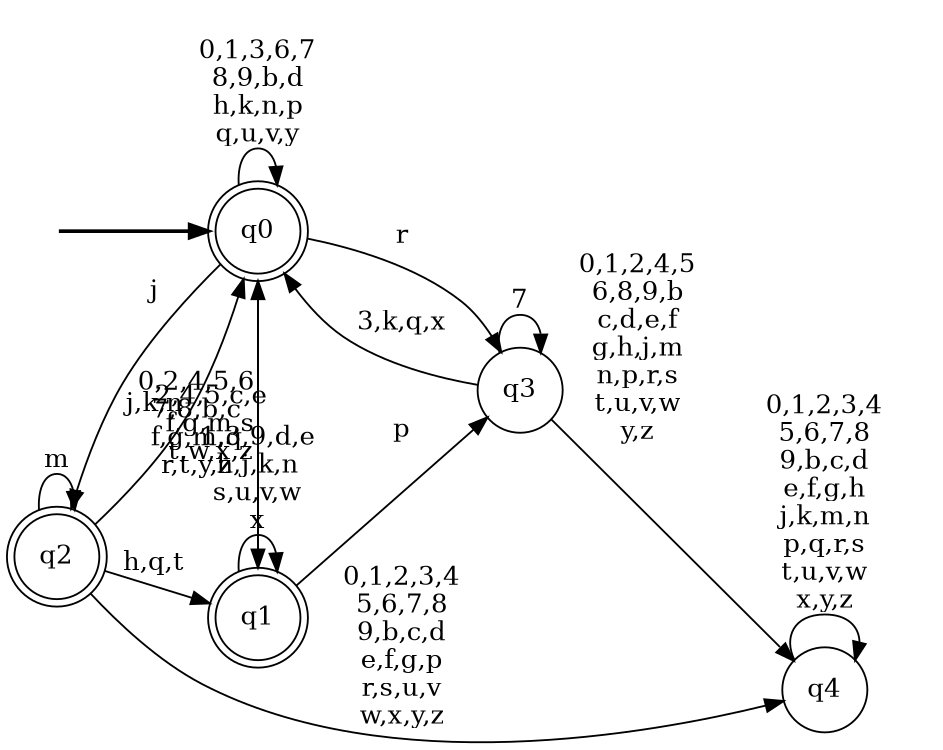 digraph BlueStar {
__start0 [style = invis, shape = none, label = "", width = 0, height = 0];

rankdir=LR;
size="8,5";

s0 [style="rounded,filled", color="black", fillcolor="white" shape="doublecircle", label="q0"];
s1 [style="rounded,filled", color="black", fillcolor="white" shape="doublecircle", label="q1"];
s2 [style="rounded,filled", color="black", fillcolor="white" shape="doublecircle", label="q2"];
s3 [style="filled", color="black", fillcolor="white" shape="circle", label="q3"];
s4 [style="filled", color="black", fillcolor="white" shape="circle", label="q4"];
subgraph cluster_main { 
	graph [pad=".75", ranksep="0.15", nodesep="0.15"];
	 style=invis; 
	__start0 -> s0 [penwidth=2];
}
s0 -> s0 [label="0,1,3,6,7\n8,9,b,d\nh,k,n,p\nq,u,v,y"];
s0 -> s1 [label="2,4,5,c,e\nf,g,m,s\nt,w,x,z"];
s0 -> s2 [label="j"];
s0 -> s3 [label="r"];
s1 -> s0 [label="0,2,4,5,6\n7,8,b,c\nf,g,m,q\nr,t,y,z"];
s1 -> s1 [label="1,3,9,d,e\nh,j,k,n\ns,u,v,w\nx"];
s1 -> s3 [label="p"];
s2 -> s0 [label="j,k,n"];
s2 -> s1 [label="h,q,t"];
s2 -> s2 [label="m"];
s2 -> s4 [label="0,1,2,3,4\n5,6,7,8\n9,b,c,d\ne,f,g,p\nr,s,u,v\nw,x,y,z"];
s3 -> s0 [label="3,k,q,x"];
s3 -> s3 [label="7"];
s3 -> s4 [label="0,1,2,4,5\n6,8,9,b\nc,d,e,f\ng,h,j,m\nn,p,r,s\nt,u,v,w\ny,z"];
s4 -> s4 [label="0,1,2,3,4\n5,6,7,8\n9,b,c,d\ne,f,g,h\nj,k,m,n\np,q,r,s\nt,u,v,w\nx,y,z"];

}